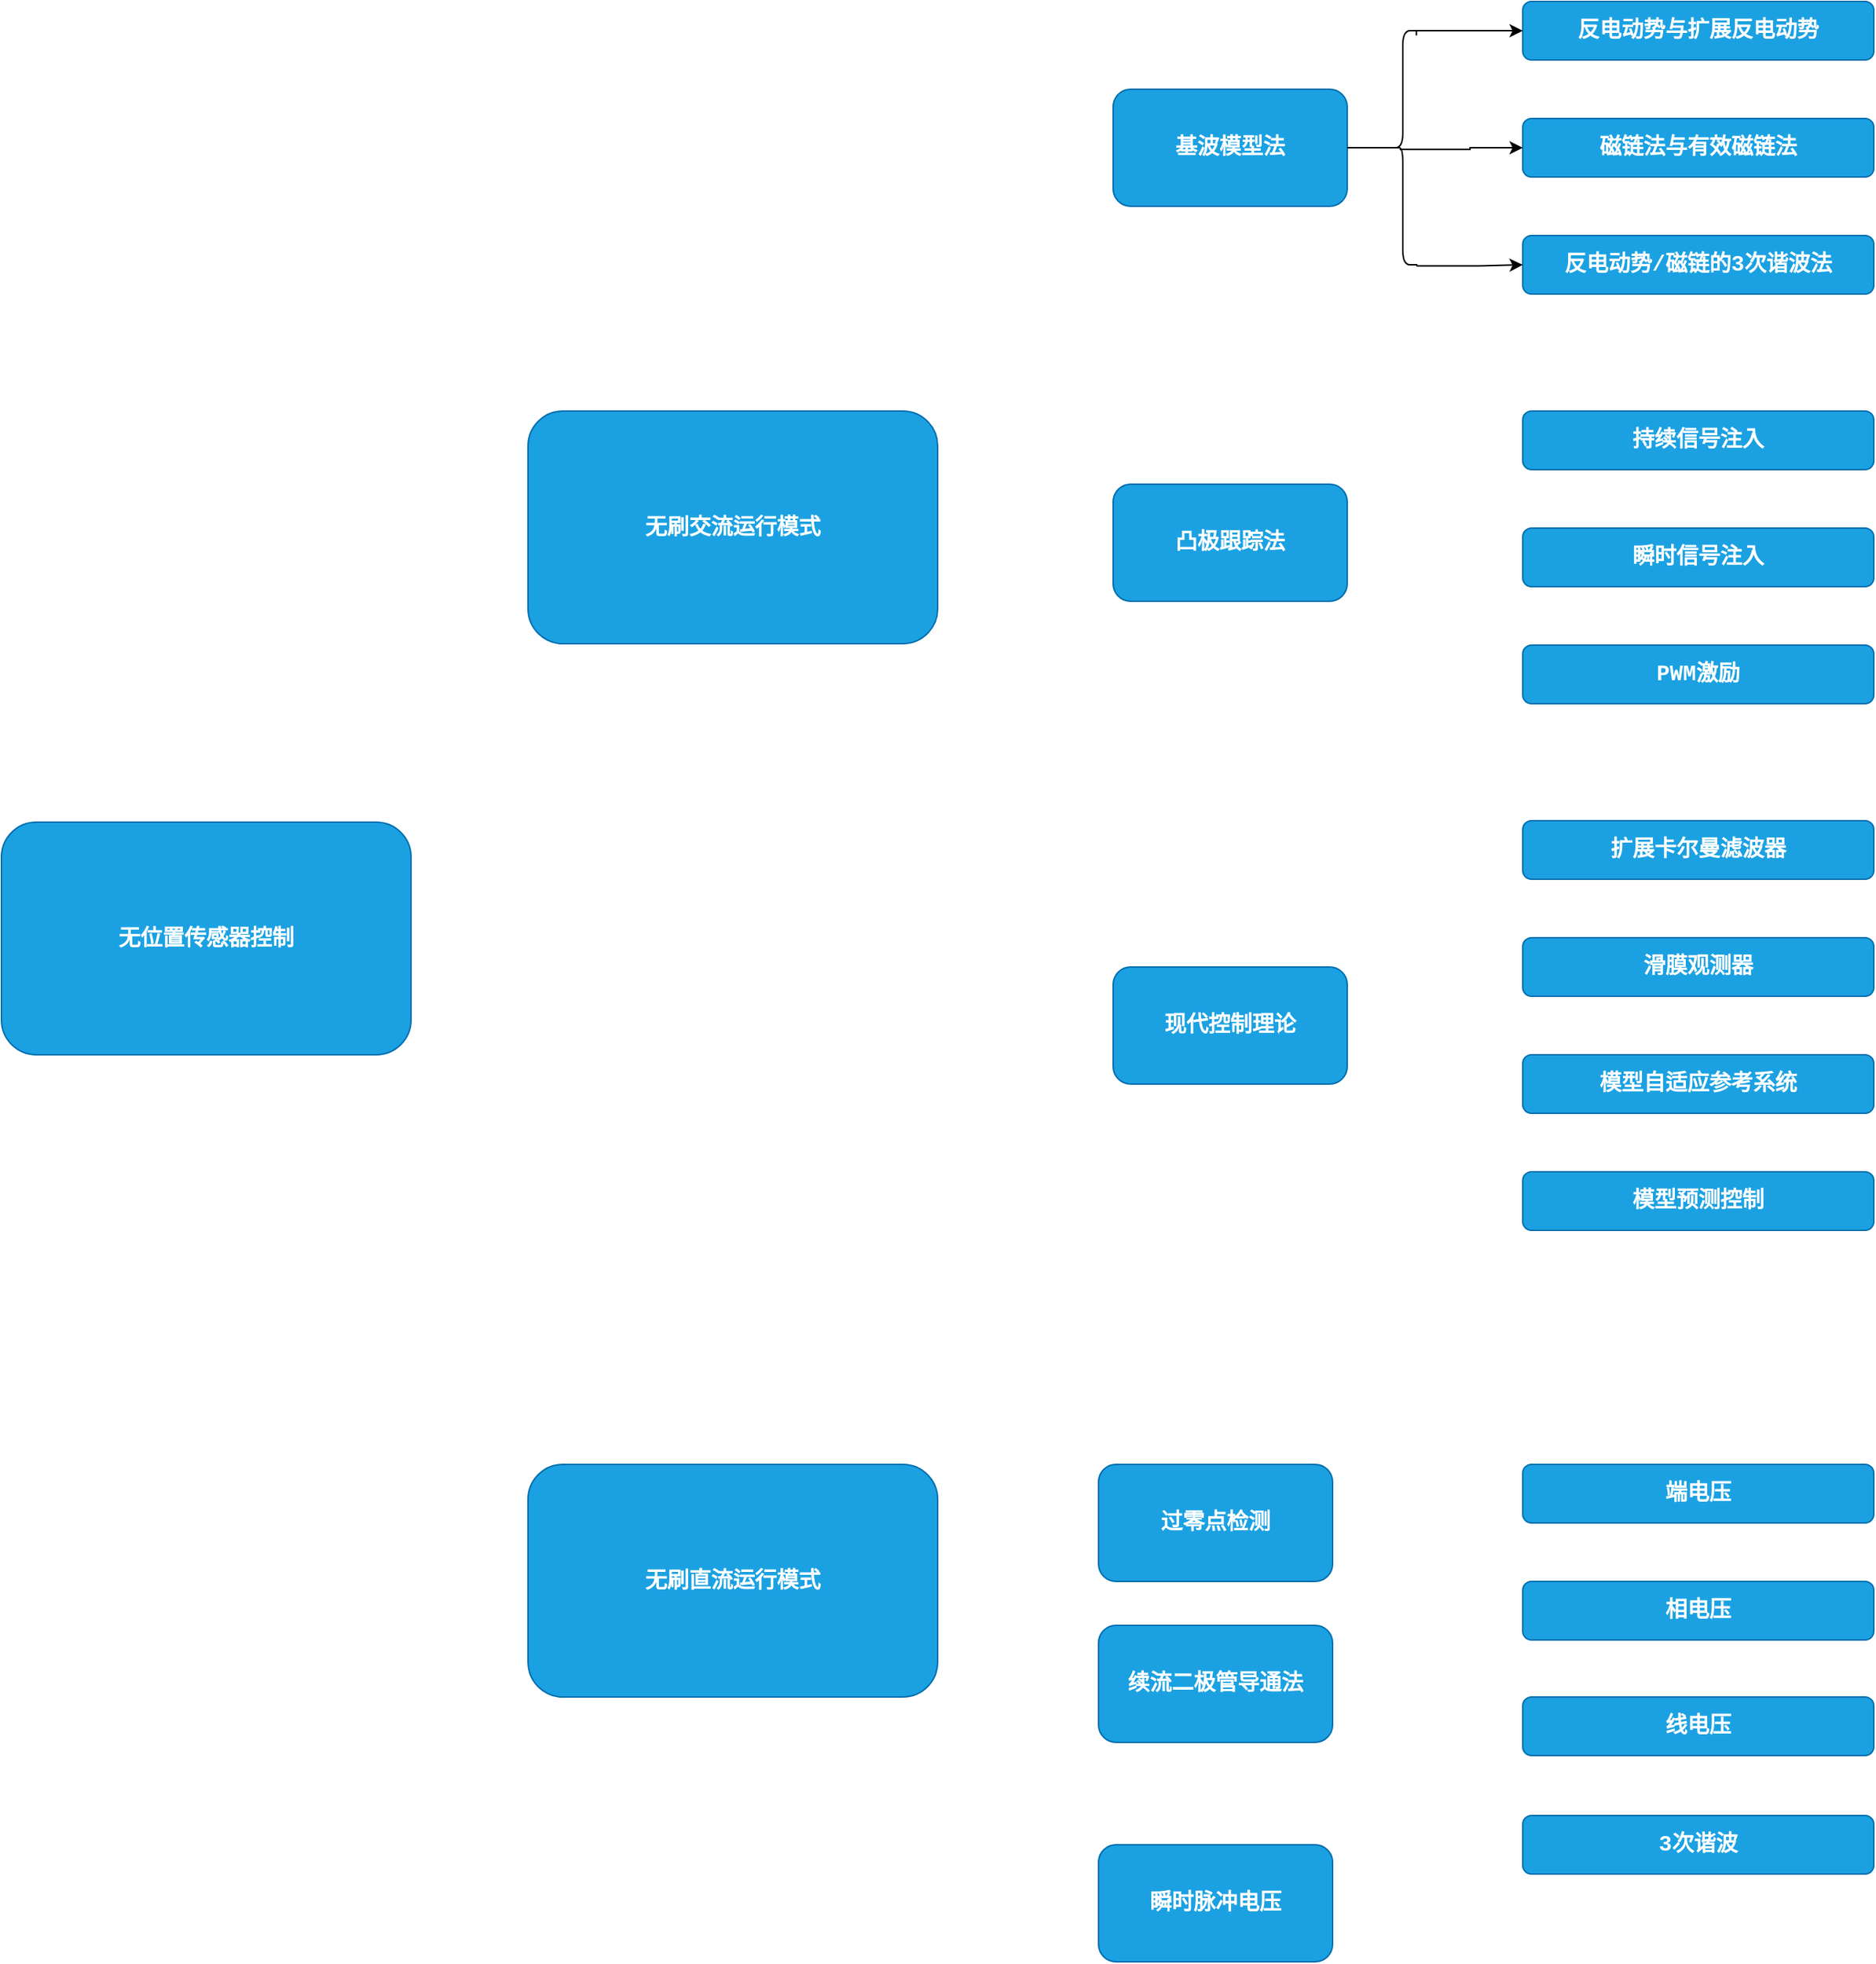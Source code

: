 <mxfile version="24.7.17" pages="4">
  <diagram id="M8rhWF7_CLB6srSG6bKx" name="Page-3">
    <mxGraphModel dx="394" dy="271" grid="1" gridSize="10" guides="1" tooltips="1" connect="1" arrows="1" fold="1" page="1" pageScale="1" pageWidth="2336" pageHeight="1654" math="0" shadow="0">
      <root>
        <mxCell id="0" />
        <mxCell id="1" parent="0" />
        <mxCell id="u4SiBsx4-kIaaDO5IrDp-1" value="&lt;div style=&quot;font-family: Consolas, &amp;quot;Courier New&amp;quot;, monospace; font-size: 15px; line-height: 19px; white-space: pre;&quot;&gt;&lt;div style=&quot;line-height: 19px; font-size: 15px;&quot;&gt;&lt;div style=&quot;line-height: 19px; font-size: 15px;&quot;&gt;无位置传感器控制&lt;/div&gt;&lt;/div&gt;&lt;/div&gt;" style="rounded=1;whiteSpace=wrap;html=1;fontSize=15;fontStyle=1;fillColor=#1ba1e2;fontColor=#ffffff;strokeColor=#006EAF;" vertex="1" parent="1">
          <mxGeometry x="200" y="601" width="280" height="159" as="geometry" />
        </mxCell>
        <mxCell id="u4SiBsx4-kIaaDO5IrDp-2" value="&lt;div style=&quot;font-family: Consolas, &amp;quot;Courier New&amp;quot;, monospace; font-size: 15px; line-height: 19px; white-space: pre;&quot;&gt;&lt;div style=&quot;line-height: 19px; font-size: 15px;&quot;&gt;&lt;div style=&quot;line-height: 19px; font-size: 15px;&quot;&gt;无刷交流运行模式&lt;/div&gt;&lt;/div&gt;&lt;/div&gt;" style="rounded=1;whiteSpace=wrap;html=1;fontSize=15;fontStyle=1;fillColor=#1ba1e2;fontColor=#ffffff;strokeColor=#006EAF;" vertex="1" parent="1">
          <mxGeometry x="560" y="320" width="280" height="159" as="geometry" />
        </mxCell>
        <mxCell id="u4SiBsx4-kIaaDO5IrDp-3" value="&lt;div style=&quot;font-family: Consolas, &amp;quot;Courier New&amp;quot;, monospace; font-size: 15px; line-height: 19px; white-space: pre;&quot;&gt;&lt;div style=&quot;line-height: 19px; font-size: 15px;&quot;&gt;&lt;div style=&quot;line-height: 19px; font-size: 15px;&quot;&gt;无刷直流运行模式&lt;/div&gt;&lt;/div&gt;&lt;/div&gt;" style="rounded=1;whiteSpace=wrap;html=1;fontSize=15;fontStyle=1;fillColor=#1ba1e2;fontColor=#ffffff;strokeColor=#006EAF;" vertex="1" parent="1">
          <mxGeometry x="560" y="1040" width="280" height="159" as="geometry" />
        </mxCell>
        <mxCell id="u4SiBsx4-kIaaDO5IrDp-4" value="&lt;div style=&quot;font-family: Consolas, &amp;quot;Courier New&amp;quot;, monospace; font-size: 15px; line-height: 19px; white-space: pre;&quot;&gt;&lt;div style=&quot;line-height: 19px; font-size: 15px;&quot;&gt;&lt;div style=&quot;line-height: 19px; font-size: 15px;&quot;&gt;基波模型法&lt;/div&gt;&lt;/div&gt;&lt;/div&gt;" style="rounded=1;whiteSpace=wrap;html=1;fontSize=15;fontStyle=1;fillColor=#1ba1e2;fontColor=#ffffff;strokeColor=#006EAF;" vertex="1" parent="1">
          <mxGeometry x="960" y="100" width="160" height="80" as="geometry" />
        </mxCell>
        <mxCell id="u4SiBsx4-kIaaDO5IrDp-5" value="&lt;div style=&quot;font-family: Consolas, &amp;quot;Courier New&amp;quot;, monospace; font-size: 15px; line-height: 19px; white-space: pre;&quot;&gt;&lt;div style=&quot;line-height: 19px; font-size: 15px;&quot;&gt;&lt;div style=&quot;line-height: 19px; font-size: 15px;&quot;&gt;反电动势与扩展反电动势&lt;/div&gt;&lt;/div&gt;&lt;/div&gt;" style="rounded=1;whiteSpace=wrap;html=1;fontSize=15;fontStyle=1;fillColor=#1ba1e2;fontColor=#ffffff;strokeColor=#006EAF;" vertex="1" parent="1">
          <mxGeometry x="1240" y="40" width="240" height="40" as="geometry" />
        </mxCell>
        <mxCell id="u4SiBsx4-kIaaDO5IrDp-6" value="&lt;div style=&quot;font-family: Consolas, &amp;quot;Courier New&amp;quot;, monospace; font-size: 15px; line-height: 19px; white-space: pre;&quot;&gt;&lt;div style=&quot;line-height: 19px; font-size: 15px;&quot;&gt;&lt;div style=&quot;line-height: 19px; font-size: 15px;&quot;&gt;磁链法与有效磁链法&lt;/div&gt;&lt;/div&gt;&lt;/div&gt;" style="rounded=1;whiteSpace=wrap;html=1;fontSize=15;fontStyle=1;fillColor=#1ba1e2;fontColor=#ffffff;strokeColor=#006EAF;" vertex="1" parent="1">
          <mxGeometry x="1240" y="120" width="240" height="40" as="geometry" />
        </mxCell>
        <mxCell id="u4SiBsx4-kIaaDO5IrDp-7" value="&lt;div style=&quot;font-family: Consolas, &amp;quot;Courier New&amp;quot;, monospace; font-size: 15px; line-height: 19px; white-space: pre;&quot;&gt;&lt;div style=&quot;line-height: 19px; font-size: 15px;&quot;&gt;&lt;div style=&quot;line-height: 19px; font-size: 15px;&quot;&gt;反电动势/磁链的3次谐波法&lt;/div&gt;&lt;/div&gt;&lt;/div&gt;" style="rounded=1;whiteSpace=wrap;html=1;fontSize=15;fontStyle=1;fillColor=#1ba1e2;fontColor=#ffffff;strokeColor=#006EAF;" vertex="1" parent="1">
          <mxGeometry x="1240" y="200" width="240" height="40" as="geometry" />
        </mxCell>
        <mxCell id="u4SiBsx4-kIaaDO5IrDp-8" value="&lt;div style=&quot;font-family: Consolas, &amp;quot;Courier New&amp;quot;, monospace; font-size: 15px; line-height: 19px; white-space: pre;&quot;&gt;&lt;div style=&quot;line-height: 19px; font-size: 15px;&quot;&gt;&lt;div style=&quot;line-height: 19px; font-size: 15px;&quot;&gt;凸极跟踪法&lt;/div&gt;&lt;/div&gt;&lt;/div&gt;" style="rounded=1;whiteSpace=wrap;html=1;fontSize=15;fontStyle=1;fillColor=#1ba1e2;fontColor=#ffffff;strokeColor=#006EAF;" vertex="1" parent="1">
          <mxGeometry x="960" y="370" width="160" height="80" as="geometry" />
        </mxCell>
        <mxCell id="u4SiBsx4-kIaaDO5IrDp-9" value="&lt;div style=&quot;font-family: Consolas, &amp;quot;Courier New&amp;quot;, monospace; font-size: 15px; line-height: 19px; white-space: pre;&quot;&gt;&lt;div style=&quot;line-height: 19px; font-size: 15px;&quot;&gt;&lt;div style=&quot;line-height: 19px; font-size: 15px;&quot;&gt;现代控制理论&lt;/div&gt;&lt;/div&gt;&lt;/div&gt;" style="rounded=1;whiteSpace=wrap;html=1;fontSize=15;fontStyle=1;fillColor=#1ba1e2;fontColor=#ffffff;strokeColor=#006EAF;" vertex="1" parent="1">
          <mxGeometry x="960" y="700" width="160" height="80" as="geometry" />
        </mxCell>
        <mxCell id="u4SiBsx4-kIaaDO5IrDp-10" value="&lt;div style=&quot;font-family: Consolas, &amp;quot;Courier New&amp;quot;, monospace; font-size: 15px; line-height: 19px; white-space: pre;&quot;&gt;&lt;div style=&quot;line-height: 19px; font-size: 15px;&quot;&gt;&lt;div style=&quot;line-height: 19px; font-size: 15px;&quot;&gt;持续信号注入&lt;/div&gt;&lt;/div&gt;&lt;/div&gt;" style="rounded=1;whiteSpace=wrap;html=1;fontSize=15;fontStyle=1;fillColor=#1ba1e2;fontColor=#ffffff;strokeColor=#006EAF;" vertex="1" parent="1">
          <mxGeometry x="1240" y="320" width="240" height="40" as="geometry" />
        </mxCell>
        <mxCell id="u4SiBsx4-kIaaDO5IrDp-11" value="&lt;div style=&quot;font-family: Consolas, &amp;quot;Courier New&amp;quot;, monospace; font-size: 15px; line-height: 19px; white-space: pre;&quot;&gt;&lt;div style=&quot;line-height: 19px; font-size: 15px;&quot;&gt;&lt;div style=&quot;line-height: 19px; font-size: 15px;&quot;&gt;瞬时信号注入&lt;/div&gt;&lt;/div&gt;&lt;/div&gt;" style="rounded=1;whiteSpace=wrap;html=1;fontSize=15;fontStyle=1;fillColor=#1ba1e2;fontColor=#ffffff;strokeColor=#006EAF;" vertex="1" parent="1">
          <mxGeometry x="1240" y="400" width="240" height="40" as="geometry" />
        </mxCell>
        <mxCell id="u4SiBsx4-kIaaDO5IrDp-12" value="&lt;div style=&quot;font-family: Consolas, &amp;quot;Courier New&amp;quot;, monospace; font-size: 15px; line-height: 19px; white-space: pre;&quot;&gt;&lt;div style=&quot;line-height: 19px; font-size: 15px;&quot;&gt;&lt;div style=&quot;line-height: 19px; font-size: 15px;&quot;&gt;PWM激励&lt;/div&gt;&lt;/div&gt;&lt;/div&gt;" style="rounded=1;whiteSpace=wrap;html=1;fontSize=15;fontStyle=1;fillColor=#1ba1e2;fontColor=#ffffff;strokeColor=#006EAF;" vertex="1" parent="1">
          <mxGeometry x="1240" y="480" width="240" height="40" as="geometry" />
        </mxCell>
        <mxCell id="u4SiBsx4-kIaaDO5IrDp-13" value="&lt;div style=&quot;font-family: Consolas, &amp;quot;Courier New&amp;quot;, monospace; font-size: 15px; line-height: 19px; white-space: pre;&quot;&gt;&lt;div style=&quot;line-height: 19px; font-size: 15px;&quot;&gt;&lt;div style=&quot;line-height: 19px; font-size: 15px;&quot;&gt;扩展卡尔曼滤波器&lt;/div&gt;&lt;/div&gt;&lt;/div&gt;" style="rounded=1;whiteSpace=wrap;html=1;fontSize=15;fontStyle=1;fillColor=#1ba1e2;fontColor=#ffffff;strokeColor=#006EAF;" vertex="1" parent="1">
          <mxGeometry x="1240" y="600" width="240" height="40" as="geometry" />
        </mxCell>
        <mxCell id="u4SiBsx4-kIaaDO5IrDp-14" value="&lt;div style=&quot;font-family: Consolas, &amp;quot;Courier New&amp;quot;, monospace; font-size: 15px; line-height: 19px; white-space: pre;&quot;&gt;&lt;div style=&quot;line-height: 19px; font-size: 15px;&quot;&gt;&lt;div style=&quot;line-height: 19px; font-size: 15px;&quot;&gt;滑膜观测器&lt;/div&gt;&lt;/div&gt;&lt;/div&gt;" style="rounded=1;whiteSpace=wrap;html=1;fontSize=15;fontStyle=1;fillColor=#1ba1e2;fontColor=#ffffff;strokeColor=#006EAF;" vertex="1" parent="1">
          <mxGeometry x="1240" y="680" width="240" height="40" as="geometry" />
        </mxCell>
        <mxCell id="u4SiBsx4-kIaaDO5IrDp-15" value="&lt;div style=&quot;font-family: Consolas, &amp;quot;Courier New&amp;quot;, monospace; font-size: 15px; line-height: 19px; white-space: pre;&quot;&gt;&lt;div style=&quot;line-height: 19px; font-size: 15px;&quot;&gt;&lt;div style=&quot;line-height: 19px; font-size: 15px;&quot;&gt;模型自适应参考系统&lt;/div&gt;&lt;/div&gt;&lt;/div&gt;" style="rounded=1;whiteSpace=wrap;html=1;fontSize=15;fontStyle=1;fillColor=#1ba1e2;fontColor=#ffffff;strokeColor=#006EAF;" vertex="1" parent="1">
          <mxGeometry x="1240" y="760" width="240" height="40" as="geometry" />
        </mxCell>
        <mxCell id="u4SiBsx4-kIaaDO5IrDp-16" value="&lt;div style=&quot;font-family: Consolas, &amp;quot;Courier New&amp;quot;, monospace; font-size: 15px; line-height: 19px; white-space: pre;&quot;&gt;&lt;div style=&quot;line-height: 19px; font-size: 15px;&quot;&gt;&lt;div style=&quot;line-height: 19px; font-size: 15px;&quot;&gt;模型预测控制&lt;/div&gt;&lt;/div&gt;&lt;/div&gt;" style="rounded=1;whiteSpace=wrap;html=1;fontSize=15;fontStyle=1;fillColor=#1ba1e2;fontColor=#ffffff;strokeColor=#006EAF;" vertex="1" parent="1">
          <mxGeometry x="1240" y="840" width="240" height="40" as="geometry" />
        </mxCell>
        <mxCell id="u4SiBsx4-kIaaDO5IrDp-17" value="&lt;div style=&quot;font-family: Consolas, &amp;quot;Courier New&amp;quot;, monospace; font-size: 15px; line-height: 19px; white-space: pre;&quot;&gt;&lt;div style=&quot;line-height: 19px; font-size: 15px;&quot;&gt;&lt;div style=&quot;line-height: 19px; font-size: 15px;&quot;&gt;过零点检测&lt;/div&gt;&lt;/div&gt;&lt;/div&gt;" style="rounded=1;whiteSpace=wrap;html=1;fontSize=15;fontStyle=1;fillColor=#1ba1e2;fontColor=#ffffff;strokeColor=#006EAF;" vertex="1" parent="1">
          <mxGeometry x="950" y="1040" width="160" height="80" as="geometry" />
        </mxCell>
        <mxCell id="u4SiBsx4-kIaaDO5IrDp-18" value="&lt;div style=&quot;font-family: Consolas, &amp;quot;Courier New&amp;quot;, monospace; font-size: 15px; line-height: 19px; white-space: pre;&quot;&gt;&lt;div style=&quot;line-height: 19px; font-size: 15px;&quot;&gt;&lt;div style=&quot;line-height: 19px; font-size: 15px;&quot;&gt;续流二极管导通法&lt;/div&gt;&lt;/div&gt;&lt;/div&gt;" style="rounded=1;whiteSpace=wrap;html=1;fontSize=15;fontStyle=1;fillColor=#1ba1e2;fontColor=#ffffff;strokeColor=#006EAF;" vertex="1" parent="1">
          <mxGeometry x="950" y="1150" width="160" height="80" as="geometry" />
        </mxCell>
        <mxCell id="u4SiBsx4-kIaaDO5IrDp-19" value="&lt;div style=&quot;font-family: Consolas, &amp;quot;Courier New&amp;quot;, monospace; font-size: 15px; line-height: 19px; white-space: pre;&quot;&gt;&lt;div style=&quot;line-height: 19px; font-size: 15px;&quot;&gt;&lt;div style=&quot;line-height: 19px; font-size: 15px;&quot;&gt;瞬时脉冲电压&lt;/div&gt;&lt;/div&gt;&lt;/div&gt;" style="rounded=1;whiteSpace=wrap;html=1;fontSize=15;fontStyle=1;fillColor=#1ba1e2;fontColor=#ffffff;strokeColor=#006EAF;" vertex="1" parent="1">
          <mxGeometry x="950" y="1300" width="160" height="80" as="geometry" />
        </mxCell>
        <mxCell id="u4SiBsx4-kIaaDO5IrDp-20" value="&lt;div style=&quot;font-family: Consolas, &amp;quot;Courier New&amp;quot;, monospace; font-size: 15px; line-height: 19px; white-space: pre;&quot;&gt;&lt;div style=&quot;line-height: 19px; font-size: 15px;&quot;&gt;&lt;div style=&quot;line-height: 19px; font-size: 15px;&quot;&gt;端电压&lt;/div&gt;&lt;/div&gt;&lt;/div&gt;" style="rounded=1;whiteSpace=wrap;html=1;fontSize=15;fontStyle=1;fillColor=#1ba1e2;fontColor=#ffffff;strokeColor=#006EAF;" vertex="1" parent="1">
          <mxGeometry x="1240" y="1040" width="240" height="40" as="geometry" />
        </mxCell>
        <mxCell id="u4SiBsx4-kIaaDO5IrDp-21" value="&lt;div style=&quot;font-family: Consolas, &amp;quot;Courier New&amp;quot;, monospace; font-size: 15px; line-height: 19px; white-space: pre;&quot;&gt;&lt;div style=&quot;line-height: 19px; font-size: 15px;&quot;&gt;&lt;div style=&quot;line-height: 19px; font-size: 15px;&quot;&gt;相电压&lt;/div&gt;&lt;/div&gt;&lt;/div&gt;" style="rounded=1;whiteSpace=wrap;html=1;fontSize=15;fontStyle=1;fillColor=#1ba1e2;fontColor=#ffffff;strokeColor=#006EAF;" vertex="1" parent="1">
          <mxGeometry x="1240" y="1120" width="240" height="40" as="geometry" />
        </mxCell>
        <mxCell id="u4SiBsx4-kIaaDO5IrDp-22" value="&lt;div style=&quot;font-family: Consolas, &amp;quot;Courier New&amp;quot;, monospace; font-size: 15px; line-height: 19px; white-space: pre;&quot;&gt;&lt;div style=&quot;line-height: 19px; font-size: 15px;&quot;&gt;&lt;div style=&quot;line-height: 19px; font-size: 15px;&quot;&gt;线电压&lt;/div&gt;&lt;/div&gt;&lt;/div&gt;" style="rounded=1;whiteSpace=wrap;html=1;fontSize=15;fontStyle=1;fillColor=#1ba1e2;fontColor=#ffffff;strokeColor=#006EAF;" vertex="1" parent="1">
          <mxGeometry x="1240" y="1199" width="240" height="40" as="geometry" />
        </mxCell>
        <mxCell id="u4SiBsx4-kIaaDO5IrDp-23" value="&lt;div style=&quot;font-family: Consolas, &amp;quot;Courier New&amp;quot;, monospace; font-size: 15px; line-height: 19px; white-space: pre;&quot;&gt;&lt;div style=&quot;line-height: 19px; font-size: 15px;&quot;&gt;&lt;div style=&quot;line-height: 19px; font-size: 15px;&quot;&gt;3次谐波&lt;/div&gt;&lt;/div&gt;&lt;/div&gt;" style="rounded=1;whiteSpace=wrap;html=1;fontSize=15;fontStyle=1;fillColor=#1ba1e2;fontColor=#ffffff;strokeColor=#006EAF;" vertex="1" parent="1">
          <mxGeometry x="1240" y="1280" width="240" height="40" as="geometry" />
        </mxCell>
        <mxCell id="u4SiBsx4-kIaaDO5IrDp-25" style="edgeStyle=orthogonalEdgeStyle;rounded=0;orthogonalLoop=1;jettySize=auto;html=1;exitX=0.1;exitY=0.5;exitDx=0;exitDy=0;exitPerimeter=0;entryX=1;entryY=0.5;entryDx=0;entryDy=0;endArrow=none;endFill=0;" edge="1" parent="1" source="u4SiBsx4-kIaaDO5IrDp-29" target="u4SiBsx4-kIaaDO5IrDp-4">
          <mxGeometry relative="1" as="geometry">
            <mxPoint x="1143" y="140" as="sourcePoint" />
          </mxGeometry>
        </mxCell>
        <mxCell id="u4SiBsx4-kIaaDO5IrDp-26" style="edgeStyle=orthogonalEdgeStyle;rounded=0;orthogonalLoop=1;jettySize=auto;html=1;exitX=0.964;exitY=1.005;exitDx=0;exitDy=0;exitPerimeter=0;entryX=0;entryY=0.5;entryDx=0;entryDy=0;" edge="1" parent="1" source="u4SiBsx4-kIaaDO5IrDp-29" target="u4SiBsx4-kIaaDO5IrDp-7">
          <mxGeometry relative="1" as="geometry">
            <mxPoint x="1193" y="220" as="sourcePoint" />
            <Array as="points">
              <mxPoint x="1210" y="221" />
            </Array>
          </mxGeometry>
        </mxCell>
        <mxCell id="u4SiBsx4-kIaaDO5IrDp-27" style="edgeStyle=orthogonalEdgeStyle;rounded=0;orthogonalLoop=1;jettySize=auto;html=1;exitX=0.393;exitY=0.507;exitDx=0;exitDy=0;exitPerimeter=0;entryX=0;entryY=0.5;entryDx=0;entryDy=0;" edge="1" parent="1" source="u4SiBsx4-kIaaDO5IrDp-29" target="u4SiBsx4-kIaaDO5IrDp-6">
          <mxGeometry relative="1" as="geometry">
            <mxPoint x="1166.7" y="140.32" as="sourcePoint" />
          </mxGeometry>
        </mxCell>
        <mxCell id="u4SiBsx4-kIaaDO5IrDp-28" style="edgeStyle=orthogonalEdgeStyle;rounded=0;orthogonalLoop=1;jettySize=auto;html=1;exitX=0.964;exitY=0.02;exitDx=0;exitDy=0;exitPerimeter=0;entryX=0;entryY=0.5;entryDx=0;entryDy=0;" edge="1" parent="1" source="u4SiBsx4-kIaaDO5IrDp-29" target="u4SiBsx4-kIaaDO5IrDp-5">
          <mxGeometry relative="1" as="geometry">
            <mxPoint x="1193" y="60" as="sourcePoint" />
            <Array as="points">
              <mxPoint x="1167" y="60" />
            </Array>
          </mxGeometry>
        </mxCell>
        <mxCell id="u4SiBsx4-kIaaDO5IrDp-29" value="" style="shape=curlyBracket;whiteSpace=wrap;html=1;rounded=1;labelPosition=left;verticalLabelPosition=middle;align=right;verticalAlign=middle;" vertex="1" parent="1">
          <mxGeometry x="1148" y="60" width="20" height="160" as="geometry" />
        </mxCell>
      </root>
    </mxGraphModel>
  </diagram>
  <diagram name="Page-1" id="k4cgFpK0fi860Z6MWEly">
    <mxGraphModel dx="1671" dy="1148" grid="1" gridSize="10" guides="1" tooltips="1" connect="1" arrows="1" fold="1" page="1" pageScale="1" pageWidth="2336" pageHeight="1654" math="1" shadow="0">
      <root>
        <mxCell id="0" />
        <mxCell id="1" parent="0" />
        <mxCell id="aei3WjWx4D-bhoYQpReD-6" style="edgeStyle=orthogonalEdgeStyle;rounded=0;orthogonalLoop=1;jettySize=auto;html=1;entryX=0.5;entryY=0;entryDx=0;entryDy=0;fontSize=15;fontStyle=1" parent="1" source="aei3WjWx4D-bhoYQpReD-1" target="aei3WjWx4D-bhoYQpReD-5" edge="1">
          <mxGeometry relative="1" as="geometry" />
        </mxCell>
        <mxCell id="aei3WjWx4D-bhoYQpReD-21" style="edgeStyle=orthogonalEdgeStyle;rounded=0;orthogonalLoop=1;jettySize=auto;html=1;exitX=1;exitY=0.25;exitDx=0;exitDy=0;entryX=0;entryY=0.5;entryDx=0;entryDy=0;fontSize=15;fontStyle=1" parent="1" source="aei3WjWx4D-bhoYQpReD-1" target="aei3WjWx4D-bhoYQpReD-9" edge="1">
          <mxGeometry relative="1" as="geometry" />
        </mxCell>
        <mxCell id="aei3WjWx4D-bhoYQpReD-22" style="edgeStyle=orthogonalEdgeStyle;rounded=0;orthogonalLoop=1;jettySize=auto;html=1;exitX=1;exitY=0.75;exitDx=0;exitDy=0;entryX=0;entryY=0.5;entryDx=0;entryDy=0;fontSize=15;fontStyle=1" parent="1" source="aei3WjWx4D-bhoYQpReD-1" target="aei3WjWx4D-bhoYQpReD-10" edge="1">
          <mxGeometry relative="1" as="geometry" />
        </mxCell>
        <mxCell id="aei3WjWx4D-bhoYQpReD-1" value="&lt;div style=&quot;font-family: Consolas, &amp;quot;Courier New&amp;quot;, monospace; font-size: 15px; line-height: 19px; white-space: pre;&quot;&gt;Machine model&lt;/div&gt;" style="rounded=1;whiteSpace=wrap;html=1;fontSize=15;fontStyle=1;fillColor=#dae8fc;strokeColor=#6c8ebf;" parent="1" vertex="1">
          <mxGeometry x="240" y="160" width="160" height="120" as="geometry" />
        </mxCell>
        <mxCell id="aei3WjWx4D-bhoYQpReD-29" style="edgeStyle=orthogonalEdgeStyle;rounded=0;orthogonalLoop=1;jettySize=auto;html=1;exitX=1;exitY=0.25;exitDx=0;exitDy=0;entryX=0;entryY=0.5;entryDx=0;entryDy=0;fontSize=15;fontStyle=1" parent="1" source="aei3WjWx4D-bhoYQpReD-4" target="aei3WjWx4D-bhoYQpReD-13" edge="1">
          <mxGeometry relative="1" as="geometry" />
        </mxCell>
        <mxCell id="aei3WjWx4D-bhoYQpReD-30" style="edgeStyle=orthogonalEdgeStyle;rounded=0;orthogonalLoop=1;jettySize=auto;html=1;exitX=1;exitY=0.5;exitDx=0;exitDy=0;fontSize=15;fontStyle=1" parent="1" source="aei3WjWx4D-bhoYQpReD-4" target="aei3WjWx4D-bhoYQpReD-14" edge="1">
          <mxGeometry relative="1" as="geometry" />
        </mxCell>
        <mxCell id="aei3WjWx4D-bhoYQpReD-31" style="edgeStyle=orthogonalEdgeStyle;rounded=0;orthogonalLoop=1;jettySize=auto;html=1;exitX=1;exitY=0.75;exitDx=0;exitDy=0;entryX=0;entryY=0.5;entryDx=0;entryDy=0;fontSize=15;fontStyle=1" parent="1" source="aei3WjWx4D-bhoYQpReD-4" target="aei3WjWx4D-bhoYQpReD-15" edge="1">
          <mxGeometry relative="1" as="geometry" />
        </mxCell>
        <mxCell id="aei3WjWx4D-bhoYQpReD-33" style="edgeStyle=orthogonalEdgeStyle;rounded=0;orthogonalLoop=1;jettySize=auto;html=1;exitX=0.5;exitY=1;exitDx=0;exitDy=0;entryX=0.5;entryY=0;entryDx=0;entryDy=0;fontSize=15;fontStyle=1" parent="1" source="aei3WjWx4D-bhoYQpReD-4" target="aei3WjWx4D-bhoYQpReD-32" edge="1">
          <mxGeometry relative="1" as="geometry" />
        </mxCell>
        <mxCell id="aei3WjWx4D-bhoYQpReD-4" value="&lt;div style=&quot;font-family: Consolas, &amp;quot;Courier New&amp;quot;, monospace; font-size: 15px; line-height: 19px; white-space: pre;&quot;&gt;Speed and position&lt;/div&gt;&lt;div style=&quot;font-family: Consolas, &amp;quot;Courier New&amp;quot;, monospace; font-size: 15px; line-height: 19px; white-space: pre;&quot;&gt;observer&lt;/div&gt;" style="rounded=1;whiteSpace=wrap;html=1;fontSize=15;fontStyle=1;fillColor=#f8cecc;strokeColor=#b85450;" parent="1" vertex="1">
          <mxGeometry x="240" y="880" width="160" height="200" as="geometry" />
        </mxCell>
        <mxCell id="aei3WjWx4D-bhoYQpReD-7" style="edgeStyle=orthogonalEdgeStyle;rounded=0;orthogonalLoop=1;jettySize=auto;html=1;exitX=0.5;exitY=1;exitDx=0;exitDy=0;entryX=0.5;entryY=0;entryDx=0;entryDy=0;fontSize=15;fontStyle=1" parent="1" source="aei3WjWx4D-bhoYQpReD-5" target="aei3WjWx4D-bhoYQpReD-4" edge="1">
          <mxGeometry relative="1" as="geometry" />
        </mxCell>
        <mxCell id="aei3WjWx4D-bhoYQpReD-23" style="edgeStyle=orthogonalEdgeStyle;rounded=0;orthogonalLoop=1;jettySize=auto;html=1;exitX=1;exitY=0.25;exitDx=0;exitDy=0;entryX=0;entryY=0.5;entryDx=0;entryDy=0;fontSize=15;fontStyle=1" parent="1" source="aei3WjWx4D-bhoYQpReD-5" target="aei3WjWx4D-bhoYQpReD-11" edge="1">
          <mxGeometry relative="1" as="geometry" />
        </mxCell>
        <mxCell id="aei3WjWx4D-bhoYQpReD-24" style="edgeStyle=orthogonalEdgeStyle;rounded=0;orthogonalLoop=1;jettySize=auto;html=1;exitX=1;exitY=0.75;exitDx=0;exitDy=0;entryX=0;entryY=0.5;entryDx=0;entryDy=0;fontSize=15;fontStyle=1" parent="1" source="aei3WjWx4D-bhoYQpReD-5" target="aei3WjWx4D-bhoYQpReD-12" edge="1">
          <mxGeometry relative="1" as="geometry" />
        </mxCell>
        <mxCell id="aei3WjWx4D-bhoYQpReD-5" value="&lt;div style=&quot;font-family: Consolas, &amp;quot;Courier New&amp;quot;, monospace; font-size: 15px; line-height: 19px; white-space: pre;&quot;&gt;BEMF flux &lt;/div&gt;&lt;div style=&quot;font-family: Consolas, &amp;quot;Courier New&amp;quot;, monospace; font-size: 15px; line-height: 19px; white-space: pre;&quot;&gt;position error&lt;/div&gt;&lt;div style=&quot;font-family: Consolas, &amp;quot;Courier New&amp;quot;, monospace; font-size: 15px; line-height: 19px; white-space: pre;&quot;&gt;estimator&lt;/div&gt;" style="rounded=1;whiteSpace=wrap;html=1;fontSize=15;fontStyle=1;fillColor=#d5e8d4;strokeColor=#82b366;" parent="1" vertex="1">
          <mxGeometry x="240" y="390" width="160" height="360" as="geometry" />
        </mxCell>
        <mxCell id="aei3WjWx4D-bhoYQpReD-8" style="rounded=0;orthogonalLoop=1;jettySize=auto;html=1;entryX=0.5;entryY=0;entryDx=0;entryDy=0;exitX=0.5;exitY=1;exitDx=0;exitDy=0;fontSize=15;fontStyle=1" parent="1" source="aei3WjWx4D-bhoYQpReD-55" target="aei3WjWx4D-bhoYQpReD-1" edge="1">
          <mxGeometry relative="1" as="geometry">
            <mxPoint x="320" y="80" as="sourcePoint" />
            <mxPoint x="320" y="210" as="targetPoint" />
          </mxGeometry>
        </mxCell>
        <mxCell id="aei3WjWx4D-bhoYQpReD-9" value="&lt;div style=&quot;font-family: Consolas, &amp;quot;Courier New&amp;quot;, monospace; font-size: 15px; line-height: 19px; white-space: pre;&quot;&gt;&lt;div style=&quot;line-height: 19px; font-size: 15px;&quot;&gt;Stationary reference frame&lt;/div&gt;&lt;/div&gt;" style="rounded=1;whiteSpace=wrap;html=1;fontSize=15;fontStyle=1" parent="1" vertex="1">
          <mxGeometry x="480" y="170" width="280" height="40" as="geometry" />
        </mxCell>
        <mxCell id="aei3WjWx4D-bhoYQpReD-10" value="&lt;div style=&quot;font-family: Consolas, &amp;quot;Courier New&amp;quot;, monospace; font-size: 15px; line-height: 19px; white-space: pre;&quot;&gt;&lt;div style=&quot;line-height: 19px; font-size: 15px;&quot;&gt;&lt;div style=&quot;line-height: 19px; font-size: 15px;&quot;&gt;Synchronous reference frame&lt;/div&gt;&lt;/div&gt;&lt;/div&gt;" style="rounded=1;whiteSpace=wrap;html=1;fontSize=15;fontStyle=1" parent="1" vertex="1">
          <mxGeometry x="480" y="230" width="280" height="40" as="geometry" />
        </mxCell>
        <mxCell id="aei3WjWx4D-bhoYQpReD-25" style="edgeStyle=orthogonalEdgeStyle;rounded=0;orthogonalLoop=1;jettySize=auto;html=1;exitX=1;exitY=0.25;exitDx=0;exitDy=0;entryX=0;entryY=0.5;entryDx=0;entryDy=0;fontSize=15;fontStyle=1" parent="1" source="aei3WjWx4D-bhoYQpReD-11" target="aei3WjWx4D-bhoYQpReD-17" edge="1">
          <mxGeometry relative="1" as="geometry" />
        </mxCell>
        <mxCell id="aei3WjWx4D-bhoYQpReD-26" style="edgeStyle=orthogonalEdgeStyle;rounded=0;orthogonalLoop=1;jettySize=auto;html=1;exitX=1;exitY=0.75;exitDx=0;exitDy=0;entryX=0;entryY=0.5;entryDx=0;entryDy=0;fontSize=15;fontStyle=1" parent="1" source="aei3WjWx4D-bhoYQpReD-11" target="aei3WjWx4D-bhoYQpReD-18" edge="1">
          <mxGeometry relative="1" as="geometry" />
        </mxCell>
        <mxCell id="aei3WjWx4D-bhoYQpReD-11" value="&lt;div style=&quot;font-family: Consolas, &amp;quot;Courier New&amp;quot;, monospace; font-size: 15px; line-height: 19px; white-space: pre;&quot;&gt;&lt;div style=&quot;line-height: 19px; font-size: 15px;&quot;&gt;&lt;div style=&quot;line-height: 19px; font-size: 15px;&quot;&gt;Back-EMF&lt;/div&gt;&lt;/div&gt;&lt;/div&gt;" style="rounded=1;whiteSpace=wrap;html=1;fontSize=15;fontStyle=1;fillColor=#1ba1e2;fontColor=#ffffff;strokeColor=#006EAF;" parent="1" vertex="1">
          <mxGeometry x="480" y="401" width="280" height="159" as="geometry" />
        </mxCell>
        <mxCell id="aei3WjWx4D-bhoYQpReD-27" style="edgeStyle=orthogonalEdgeStyle;rounded=0;orthogonalLoop=1;jettySize=auto;html=1;exitX=1;exitY=0.25;exitDx=0;exitDy=0;entryX=0;entryY=0.5;entryDx=0;entryDy=0;fontSize=15;fontStyle=1" parent="1" source="aei3WjWx4D-bhoYQpReD-12" target="aei3WjWx4D-bhoYQpReD-19" edge="1">
          <mxGeometry relative="1" as="geometry" />
        </mxCell>
        <mxCell id="aei3WjWx4D-bhoYQpReD-28" style="edgeStyle=orthogonalEdgeStyle;rounded=0;orthogonalLoop=1;jettySize=auto;html=1;exitX=1;exitY=0.75;exitDx=0;exitDy=0;entryX=0;entryY=0.5;entryDx=0;entryDy=0;fontSize=15;fontStyle=1" parent="1" source="aei3WjWx4D-bhoYQpReD-12" target="aei3WjWx4D-bhoYQpReD-20" edge="1">
          <mxGeometry relative="1" as="geometry" />
        </mxCell>
        <mxCell id="aei3WjWx4D-bhoYQpReD-12" value="&lt;div style=&quot;font-family: Consolas, &amp;quot;Courier New&amp;quot;, monospace; font-size: 15px; line-height: 19px; white-space: pre;&quot;&gt;&lt;div style=&quot;line-height: 19px; font-size: 15px;&quot;&gt;&lt;div style=&quot;line-height: 19px; font-size: 15px;&quot;&gt;&lt;div style=&quot;line-height: 19px; font-size: 15px;&quot;&gt;Flux-linkage&lt;/div&gt;&lt;/div&gt;&lt;/div&gt;&lt;/div&gt;" style="rounded=1;whiteSpace=wrap;html=1;fontSize=15;fontStyle=1;fillColor=#1ba1e2;fontColor=#ffffff;strokeColor=#006EAF;" parent="1" vertex="1">
          <mxGeometry x="480" y="580" width="280" height="160" as="geometry" />
        </mxCell>
        <mxCell id="aei3WjWx4D-bhoYQpReD-13" value="&lt;div style=&quot;font-family: Consolas, &amp;quot;Courier New&amp;quot;, monospace; font-size: 15px; line-height: 19px; white-space: pre;&quot;&gt;&lt;div style=&quot;line-height: 19px; font-size: 15px;&quot;&gt;&lt;div style=&quot;line-height: 19px; font-size: 15px;&quot;&gt;Arctangent calculation&lt;/div&gt;&lt;/div&gt;&lt;/div&gt;" style="rounded=1;whiteSpace=wrap;html=1;fontSize=15;fontStyle=1" parent="1" vertex="1">
          <mxGeometry x="480" y="910" width="280" height="40" as="geometry" />
        </mxCell>
        <mxCell id="aei3WjWx4D-bhoYQpReD-14" value="&lt;div style=&quot;font-family: Consolas, &amp;quot;Courier New&amp;quot;, monospace; font-size: 15px; line-height: 19px; white-space: pre;&quot;&gt;&lt;div style=&quot;line-height: 19px; font-size: 15px;&quot;&gt;&lt;div style=&quot;line-height: 19px; font-size: 15px;&quot;&gt;&lt;div style=&quot;line-height: 19px; font-size: 15px;&quot;&gt;Phase-locked loop&lt;/div&gt;&lt;/div&gt;&lt;/div&gt;&lt;/div&gt;" style="rounded=1;whiteSpace=wrap;html=1;fontSize=15;fontStyle=1" parent="1" vertex="1">
          <mxGeometry x="480" y="960" width="280" height="40" as="geometry" />
        </mxCell>
        <mxCell id="aei3WjWx4D-bhoYQpReD-15" value="&lt;div style=&quot;font-family: Consolas, &amp;quot;Courier New&amp;quot;, monospace; font-size: 15px; line-height: 19px; white-space: pre;&quot;&gt;&lt;div style=&quot;line-height: 19px; font-size: 15px;&quot;&gt;&lt;div style=&quot;line-height: 19px; font-size: 15px;&quot;&gt;Simplified extended Kalman filter&lt;/div&gt;&lt;/div&gt;&lt;/div&gt;" style="rounded=1;whiteSpace=wrap;html=1;fontSize=15;fontStyle=1" parent="1" vertex="1">
          <mxGeometry x="480" y="1010" width="280" height="40" as="geometry" />
        </mxCell>
        <mxCell id="aei3WjWx4D-bhoYQpReD-34" style="edgeStyle=orthogonalEdgeStyle;rounded=0;orthogonalLoop=1;jettySize=auto;html=1;entryX=1;entryY=0.5;entryDx=0;entryDy=0;fontSize=15;fontStyle=1" parent="1" source="aei3WjWx4D-bhoYQpReD-16" target="aei3WjWx4D-bhoYQpReD-32" edge="1">
          <mxGeometry relative="1" as="geometry" />
        </mxCell>
        <mxCell id="aei3WjWx4D-bhoYQpReD-16" value="&lt;div style=&quot;font-family: Consolas, &amp;quot;Courier New&amp;quot;, monospace; font-size: 15px; line-height: 19px; white-space: pre;&quot;&gt;&lt;div style=&quot;line-height: 19px; font-size: 15px;&quot;&gt;&lt;div style=&quot;line-height: 19px; font-size: 15px;&quot;&gt;&lt;div style=&quot;line-height: 19px; font-size: 15px;&quot;&gt;Practical issues&lt;/div&gt;&lt;/div&gt;&lt;/div&gt;&lt;/div&gt;" style="rounded=1;whiteSpace=wrap;html=1;fontSize=15;fontStyle=1;fillColor=#e1d5e7;strokeColor=#9673a6;" parent="1" vertex="1">
          <mxGeometry x="480" y="1180" width="240" height="40" as="geometry" />
        </mxCell>
        <mxCell id="aei3WjWx4D-bhoYQpReD-17" value="&lt;div style=&quot;font-family: Consolas, &amp;quot;Courier New&amp;quot;, monospace; font-size: 15px; line-height: 19px; white-space: pre;&quot;&gt;&lt;div style=&quot;line-height: 19px; font-size: 15px;&quot;&gt;Non-salient machine&lt;br style=&quot;font-size: 15px;&quot;&gt;&lt;/div&gt;&lt;/div&gt;" style="rounded=1;whiteSpace=wrap;html=1;fontSize=15;fontStyle=1;fillColor=#1ba1e2;fontColor=#ffffff;strokeColor=#006EAF;" parent="1" vertex="1">
          <mxGeometry x="880" y="420" width="280" height="40" as="geometry" />
        </mxCell>
        <mxCell id="aei3WjWx4D-bhoYQpReD-18" value="&lt;div style=&quot;font-family: Consolas, &amp;quot;Courier New&amp;quot;, monospace; font-size: 15px; line-height: 19px; white-space: pre;&quot;&gt;&lt;div style=&quot;line-height: 19px; font-size: 15px;&quot;&gt;&lt;div style=&quot;line-height: 19px; font-size: 15px;&quot;&gt;&lt;div style=&quot;line-height: 19px; font-size: 15px;&quot;&gt;Salient machine(Extended back-EMF)&lt;/div&gt;&lt;/div&gt;&lt;/div&gt;&lt;/div&gt;" style="rounded=1;whiteSpace=wrap;html=1;fontSize=15;fontStyle=1" parent="1" vertex="1">
          <mxGeometry x="880" y="500" width="280" height="40" as="geometry" />
        </mxCell>
        <mxCell id="aei3WjWx4D-bhoYQpReD-19" value="&lt;div style=&quot;font-family: Consolas, &amp;quot;Courier New&amp;quot;, monospace; font-size: 15px; line-height: 19px; white-space: pre;&quot;&gt;&lt;div style=&quot;line-height: 19px; font-size: 15px;&quot;&gt;&lt;div style=&quot;line-height: 19px; font-size: 15px;&quot;&gt;Non-salient machine&lt;/div&gt;&lt;/div&gt;&lt;/div&gt;" style="rounded=1;whiteSpace=wrap;html=1;fontSize=15;fontStyle=1;fillColor=#1ba1e2;fontColor=#ffffff;strokeColor=#006EAF;" parent="1" vertex="1">
          <mxGeometry x="880" y="600" width="280" height="40" as="geometry" />
        </mxCell>
        <mxCell id="aei3WjWx4D-bhoYQpReD-20" value="&lt;div style=&quot;font-family: Consolas, &amp;quot;Courier New&amp;quot;, monospace; font-size: 15px; line-height: 19px; white-space: pre;&quot;&gt;&lt;div style=&quot;line-height: 19px; font-size: 15px;&quot;&gt;&lt;div style=&quot;line-height: 19px; font-size: 15px;&quot;&gt;&lt;div style=&quot;line-height: 19px; font-size: 15px;&quot;&gt;Salient machine(Active Flux)&lt;/div&gt;&lt;/div&gt;&lt;/div&gt;&lt;/div&gt;" style="rounded=1;whiteSpace=wrap;html=1;fontSize=15;fontStyle=1" parent="1" vertex="1">
          <mxGeometry x="880" y="680" width="280" height="40" as="geometry" />
        </mxCell>
        <mxCell id="aei3WjWx4D-bhoYQpReD-59" style="edgeStyle=orthogonalEdgeStyle;rounded=0;orthogonalLoop=1;jettySize=auto;html=1;entryX=0.5;entryY=0;entryDx=0;entryDy=0;" parent="1" source="aei3WjWx4D-bhoYQpReD-32" target="aei3WjWx4D-bhoYQpReD-57" edge="1">
          <mxGeometry relative="1" as="geometry" />
        </mxCell>
        <mxCell id="aei3WjWx4D-bhoYQpReD-32" value="" style="shape=sumEllipse;perimeter=ellipsePerimeter;whiteSpace=wrap;html=1;backgroundOutline=1;fontSize=15;fontStyle=1" parent="1" vertex="1">
          <mxGeometry x="280" y="1160" width="80" height="80" as="geometry" />
        </mxCell>
        <mxCell id="aei3WjWx4D-bhoYQpReD-35" value="A" style="text;html=1;align=center;verticalAlign=middle;resizable=0;points=[];autosize=1;strokeColor=none;fillColor=none;fontSize=15;fontStyle=1" parent="1" vertex="1">
          <mxGeometry x="190" y="198" width="30" height="30" as="geometry" />
        </mxCell>
        <mxCell id="aei3WjWx4D-bhoYQpReD-36" value="D" style="text;html=1;align=center;verticalAlign=middle;resizable=0;points=[];autosize=1;strokeColor=none;fillColor=none;fontSize=15;fontStyle=1" parent="1" vertex="1">
          <mxGeometry x="730" y="1185" width="30" height="30" as="geometry" />
        </mxCell>
        <mxCell id="aei3WjWx4D-bhoYQpReD-37" value="C" style="text;html=1;align=center;verticalAlign=middle;resizable=0;points=[];autosize=1;strokeColor=none;fillColor=none;fontSize=15;fontStyle=1" parent="1" vertex="1">
          <mxGeometry x="190" y="955" width="30" height="30" as="geometry" />
        </mxCell>
        <mxCell id="aei3WjWx4D-bhoYQpReD-38" value="B" style="text;html=1;align=center;verticalAlign=middle;resizable=0;points=[];autosize=1;strokeColor=none;fillColor=none;fontSize=15;fontStyle=1" parent="1" vertex="1">
          <mxGeometry x="190" y="475" width="30" height="30" as="geometry" />
        </mxCell>
        <mxCell id="aei3WjWx4D-bhoYQpReD-53" value="&lt;span style=&quot;font-size: 17px; text-wrap: nowrap;&quot;&gt;$$\hat{V}_{dq}{V}_{\alpha \beta}$$&lt;/span&gt;&lt;div&gt;&lt;span style=&quot;text-wrap: nowrap;&quot;&gt;$$\hat{I}_{dq}\hat{I}_{\alpha \beta}$$&lt;/span&gt;&lt;span style=&quot;font-size: 17px; text-wrap: nowrap;&quot;&gt;&lt;br&gt;&lt;/span&gt;&lt;/div&gt;" style="html=1;whiteSpace=wrap;strokeColor=none;fillColor=none;fontSize=17;" parent="1" vertex="1">
          <mxGeometry x="205" y="290" width="110" height="90" as="geometry" />
        </mxCell>
        <mxCell id="aei3WjWx4D-bhoYQpReD-55" value="&lt;span style=&quot;font-size: 17px; text-wrap: nowrap;&quot;&gt;$${V}_{s}{I}_{s}$$&lt;/span&gt;" style="html=1;whiteSpace=wrap;strokeColor=none;fillColor=none;fontSize=17;" parent="1" vertex="1">
          <mxGeometry x="285" y="40" width="70" height="30" as="geometry" />
        </mxCell>
        <mxCell id="aei3WjWx4D-bhoYQpReD-56" value="&lt;span style=&quot;font-size: 17px; text-wrap: nowrap;&quot;&gt;$$\hat{e}_{dq}{e}_{\alpha \beta}$$&lt;/span&gt;&lt;div&gt;&lt;span style=&quot;text-wrap: nowrap;&quot;&gt;$$\hat{\psi}_{dq}\hat{\psi}_{\alpha \beta}$$&lt;/span&gt;&lt;span style=&quot;font-size: 17px; text-wrap: nowrap;&quot;&gt;&lt;br&gt;&lt;/span&gt;&lt;/div&gt;" style="html=1;whiteSpace=wrap;strokeColor=none;fillColor=none;fontSize=17;" parent="1" vertex="1">
          <mxGeometry x="205" y="782" width="120" height="90" as="geometry" />
        </mxCell>
        <mxCell id="aei3WjWx4D-bhoYQpReD-57" value="&lt;span style=&quot;font-size: 17px; text-wrap: nowrap;&quot;&gt;$$\hat{\theta}_{r} \hat{\omega}_{r}$$&lt;/span&gt;" style="html=1;whiteSpace=wrap;strokeColor=none;fillColor=none;fontSize=17;" parent="1" vertex="1">
          <mxGeometry x="260" y="1280" width="120" height="40" as="geometry" />
        </mxCell>
        <mxCell id="aei3WjWx4D-bhoYQpReD-58" value="&lt;span style=&quot;font-size: 17px; text-wrap: nowrap;&quot;&gt;$${\Delta}\theta$$&lt;/span&gt;" style="html=1;whiteSpace=wrap;strokeColor=none;fillColor=none;fontSize=17;" parent="1" vertex="1">
          <mxGeometry x="380" y="1160" width="75" height="40" as="geometry" />
        </mxCell>
      </root>
    </mxGraphModel>
  </diagram>
  <diagram id="jXWBglaFp-oBQaLTVpax" name="Page-2">
    <mxGraphModel dx="1420" dy="976" grid="1" gridSize="10" guides="1" tooltips="1" connect="1" arrows="1" fold="1" page="1" pageScale="1" pageWidth="2336" pageHeight="1654" math="1" shadow="0">
      <root>
        <mxCell id="0" />
        <mxCell id="1" parent="0" />
        <mxCell id="uMtszuHlmIogXm4TkfYp-1" value="&lt;span style=&quot;font-size: 17px; text-wrap: nowrap;&quot;&gt;$$\hat{V}_{dq}{V}_{\alpha \beta}$$&lt;/span&gt;&lt;div&gt;&lt;span style=&quot;text-wrap: nowrap;&quot;&gt;$$\hat{I}_{dq}\hat{I}_{\alpha \beta}$$&lt;/span&gt;&lt;span style=&quot;font-size: 17px; text-wrap: nowrap;&quot;&gt;&lt;br&gt;&lt;/span&gt;&lt;/div&gt;" style="html=1;whiteSpace=wrap;strokeColor=none;fillColor=none;fontSize=17;" parent="1" vertex="1">
          <mxGeometry x="530" y="220" width="110" height="90" as="geometry" />
        </mxCell>
        <mxCell id="uMtszuHlmIogXm4TkfYp-2" value="" style="endArrow=classic;html=1;rounded=0;" parent="1" edge="1">
          <mxGeometry width="50" height="50" relative="1" as="geometry">
            <mxPoint x="360" y="520" as="sourcePoint" />
            <mxPoint x="840" y="520" as="targetPoint" />
          </mxGeometry>
        </mxCell>
        <mxCell id="uMtszuHlmIogXm4TkfYp-3" value="" style="endArrow=classic;html=1;rounded=0;" parent="1" edge="1">
          <mxGeometry width="50" height="50" relative="1" as="geometry">
            <mxPoint x="360" y="520" as="sourcePoint" />
            <mxPoint x="760" y="280" as="targetPoint" />
          </mxGeometry>
        </mxCell>
        <mxCell id="uMtszuHlmIogXm4TkfYp-4" value="" style="endArrow=classic;html=1;rounded=0;" parent="1" edge="1">
          <mxGeometry width="50" height="50" relative="1" as="geometry">
            <mxPoint x="840" y="520" as="sourcePoint" />
            <mxPoint x="760" y="280" as="targetPoint" />
          </mxGeometry>
        </mxCell>
        <mxCell id="uMtszuHlmIogXm4TkfYp-5" value="" style="endArrow=classic;html=1;rounded=0;" parent="1" edge="1">
          <mxGeometry width="50" height="50" relative="1" as="geometry">
            <mxPoint x="360" y="520" as="sourcePoint" />
            <mxPoint x="360" y="230" as="targetPoint" />
          </mxGeometry>
        </mxCell>
        <mxCell id="uMtszuHlmIogXm4TkfYp-6" value="" style="endArrow=classic;html=1;rounded=0;" parent="1" edge="1">
          <mxGeometry width="50" height="50" relative="1" as="geometry">
            <mxPoint x="360" y="520" as="sourcePoint" />
            <mxPoint x="200" y="320" as="targetPoint" />
          </mxGeometry>
        </mxCell>
        <mxCell id="uMtszuHlmIogXm4TkfYp-8" value="&lt;div style=&quot;text-align: left;&quot;&gt;&lt;span style=&quot;background-color: initial;&quot;&gt;Figure 2.7&amp;nbsp;&lt;/span&gt;&lt;span style=&quot;font-size: 20px; text-align: left;&quot;&gt;Active flux in vector diagram.&lt;/span&gt;&lt;span style=&quot;font-size: 20px; text-wrap: nowrap;&quot;&gt;&lt;br style=&quot;font-size: 20px;&quot;&gt;&lt;/span&gt;&lt;/div&gt;" style="html=1;whiteSpace=wrap;strokeColor=none;fillColor=none;fontSize=20;" parent="1" vertex="1">
          <mxGeometry x="370" y="580" width="400" height="50" as="geometry" />
        </mxCell>
        <mxCell id="uMtszuHlmIogXm4TkfYp-9" value="&lt;div style=&quot;text-align: left;&quot;&gt;&lt;span style=&quot;background-color: initial;&quot;&gt;Figure 2.2 Phasor diagram&amp;nbsp;&lt;/span&gt;&lt;span style=&quot;background-color: initial;&quot;&gt;of flux-linkage of a PMSM&lt;/span&gt;&lt;span style=&quot;font-size: 20px; text-align: left;&quot;&gt;.&lt;/span&gt;&lt;span style=&quot;font-size: 20px; text-wrap: nowrap;&quot;&gt;&lt;br style=&quot;font-size: 20px;&quot;&gt;&lt;/span&gt;&lt;/div&gt;" style="html=1;whiteSpace=wrap;strokeColor=none;fillColor=none;fontSize=20;" parent="1" vertex="1">
          <mxGeometry x="220" width="500" height="50" as="geometry" />
        </mxCell>
        <mxCell id="_MpLk4IHDzrmJJSOHKwf-1" value="&lt;span style=&quot;font-size: 17px; text-wrap: nowrap;&quot;&gt;$$\alpha$$&lt;/span&gt;" style="html=1;whiteSpace=wrap;strokeColor=none;fillColor=none;fontSize=17;" vertex="1" parent="1">
          <mxGeometry x="840" y="500" width="50" height="40" as="geometry" />
        </mxCell>
        <mxCell id="_MpLk4IHDzrmJJSOHKwf-3" value="&lt;span style=&quot;font-size: 17px; text-wrap: nowrap;&quot;&gt;$$\beta$$&lt;/span&gt;" style="html=1;whiteSpace=wrap;strokeColor=none;fillColor=none;fontSize=17;" vertex="1" parent="1">
          <mxGeometry x="330" y="190" width="50" height="40" as="geometry" />
        </mxCell>
        <mxCell id="_MpLk4IHDzrmJJSOHKwf-4" value="&lt;span style=&quot;font-size: 17px; text-wrap: nowrap;&quot;&gt;$$\psi_s$$&lt;/span&gt;" style="html=1;whiteSpace=wrap;strokeColor=none;fillColor=none;fontSize=17;" vertex="1" parent="1">
          <mxGeometry x="690" y="230" width="50" height="40" as="geometry" />
        </mxCell>
        <mxCell id="_MpLk4IHDzrmJJSOHKwf-5" value="&lt;span style=&quot;font-size: 17px; text-wrap: nowrap;&quot;&gt;$$L_\alpha i_\alpha$$&lt;/span&gt;" style="html=1;whiteSpace=wrap;strokeColor=none;fillColor=none;fontSize=17;" vertex="1" parent="1">
          <mxGeometry x="830" y="210" width="50" height="40" as="geometry" />
        </mxCell>
        <mxCell id="_MpLk4IHDzrmJJSOHKwf-6" value="&lt;span style=&quot;font-size: 17px; text-wrap: nowrap;&quot;&gt;$$L_\beta i_\beta$$&lt;/span&gt;" style="html=1;whiteSpace=wrap;strokeColor=none;fillColor=none;fontSize=17;" vertex="1" parent="1">
          <mxGeometry x="860" y="290" width="50" height="40" as="geometry" />
        </mxCell>
      </root>
    </mxGraphModel>
  </diagram>
  <diagram id="HgpER6FC9oB7Mg5evaUy" name="Page-4">
    <mxGraphModel dx="811" dy="558" grid="1" gridSize="10" guides="1" tooltips="1" connect="1" arrows="1" fold="1" page="1" pageScale="1" pageWidth="2336" pageHeight="1654" math="0" shadow="0">
      <root>
        <mxCell id="0" />
        <mxCell id="1" value="Bottom" parent="0" />
        <mxCell id="b1xUHwfiyAsqjFYga3I0-1" value="" style="html=1;verticalLabelPosition=bottom;align=center;labelBackgroundColor=#ffffff;verticalAlign=top;strokeWidth=2;strokeColor=#0080F0;shadow=0;dashed=0;shape=mxgraph.ios7.icons.magnet;pointerEvents=1" vertex="1" parent="1">
          <mxGeometry x="710" y="480" width="24" height="30" as="geometry" />
        </mxCell>
        <mxCell id="b1xUHwfiyAsqjFYga3I0-17" value="" style="verticalLabelPosition=bottom;verticalAlign=top;html=1;shape=mxgraph.basic.arc;startAngle=0.3;endAngle=0.1;perimeterSpacing=25.197;allowArrows=1;connectable=1;portConstraint=none;fillStyle=auto;" vertex="1" parent="1">
          <mxGeometry x="460" y="560" width="100" height="100" as="geometry" />
        </mxCell>
        <mxCell id="b1xUHwfiyAsqjFYga3I0-18" value="" style="shape=partialRectangle;whiteSpace=wrap;html=1;bottom=0;right=0;fillColor=none;" vertex="1" parent="1">
          <mxGeometry x="600" y="560" width="70" height="60" as="geometry" />
        </mxCell>
        <mxCell id="b1xUHwfiyAsqjFYga3I0-23" value="" style="verticalLabelPosition=bottom;shadow=0;dashed=0;align=center;html=1;verticalAlign=top;shape=mxgraph.electrical.rot_mech.verticalLabelPosition=bottom;shadow=0;dashed=0;align=center;fillColor=strokeColor;html=1;verticalAlign=top;strokeWidth=1;shape=mxgraph.electrical.rot_mech.rotation;" vertex="1" parent="1">
          <mxGeometry x="560" y="640" width="69" height="54" as="geometry" />
        </mxCell>
        <mxCell id="b1xUHwfiyAsqjFYga3I0-8" value="" style="rounded=0;whiteSpace=wrap;html=1;fillColor=#FF0000;strokeColor=none;container=0;fillStyle=solid;shadow=0;glass=0;fillOpacity=100;gradientColor=#0000FF;gradientDirection=west;rotation=-30;connectable=0;imageAspect=1;strokeOpacity=100;portConstraint=none;" vertex="1" parent="1">
          <mxGeometry x="330" y="500" width="78.74" height="39.37" as="geometry" />
        </mxCell>
        <mxCell id="b1xUHwfiyAsqjFYga3I0-24" value="Mid" parent="0" />
        <mxCell id="b1xUHwfiyAsqjFYga3I0-5" value="" style="endArrow=classic;html=1;rounded=0;" edge="1" parent="b1xUHwfiyAsqjFYga3I0-24">
          <mxGeometry width="50" height="50" relative="1" as="geometry">
            <mxPoint x="360" y="519.684" as="sourcePoint" />
            <mxPoint x="581.26" y="519.684" as="targetPoint" />
          </mxGeometry>
        </mxCell>
        <mxCell id="b1xUHwfiyAsqjFYga3I0-7" value="" style="endArrow=classic;html=1;rounded=0;" edge="1" parent="b1xUHwfiyAsqjFYga3I0-24">
          <mxGeometry width="50" height="50" relative="1" as="geometry">
            <mxPoint x="360" y="520" as="sourcePoint" />
            <mxPoint x="360" y="340" as="targetPoint" />
          </mxGeometry>
        </mxCell>
        <mxCell id="b1xUHwfiyAsqjFYga3I0-12" value="" style="endArrow=classic;html=1;rounded=0;" edge="1" parent="b1xUHwfiyAsqjFYga3I0-24">
          <mxGeometry width="50" height="50" relative="1" as="geometry">
            <mxPoint x="360" y="520" as="sourcePoint" />
            <mxPoint x="560" y="480" as="targetPoint" />
          </mxGeometry>
        </mxCell>
        <mxCell id="b1xUHwfiyAsqjFYga3I0-16" value="" style="verticalLabelPosition=bottom;verticalAlign=top;html=1;shape=mxgraph.basic.arc;startAngle=0.717;endAngle=0.831;rotation=-180;" vertex="1" parent="b1xUHwfiyAsqjFYga3I0-24">
          <mxGeometry x="460" y="340" width="100" height="100" as="geometry" />
        </mxCell>
        <mxCell id="b1xUHwfiyAsqjFYga3I0-25" value="" style="endArrow=classic;html=1;rounded=0;" edge="1" parent="b1xUHwfiyAsqjFYga3I0-24">
          <mxGeometry width="50" height="50" relative="1" as="geometry">
            <mxPoint x="350" y="620" as="sourcePoint" />
            <mxPoint x="480" y="540" as="targetPoint" />
          </mxGeometry>
        </mxCell>
        <mxCell id="b1xUHwfiyAsqjFYga3I0-26" value="" style="endArrow=classic;html=1;rounded=0;" edge="1" parent="b1xUHwfiyAsqjFYga3I0-24">
          <mxGeometry width="50" height="50" relative="1" as="geometry">
            <mxPoint x="370" y="530" as="sourcePoint" />
            <mxPoint x="570" y="490" as="targetPoint" />
          </mxGeometry>
        </mxCell>
        <mxCell id="b1xUHwfiyAsqjFYga3I0-27" value="" style="endArrow=classic;html=1;rounded=0;entryX=0.22;entryY=0.679;entryDx=0;entryDy=0;entryPerimeter=0;" edge="1" parent="b1xUHwfiyAsqjFYga3I0-24">
          <mxGeometry width="50" height="50" relative="1" as="geometry">
            <mxPoint x="360" y="513.084" as="sourcePoint" />
            <mxPoint x="489.15" y="440.0" as="targetPoint" />
          </mxGeometry>
        </mxCell>
        <mxCell id="b1xUHwfiyAsqjFYga3I0-28" value="" style="edgeStyle=isometricEdgeStyle;endArrow=none;html=1;rounded=0;" edge="1" parent="b1xUHwfiyAsqjFYga3I0-24" target="b1xUHwfiyAsqjFYga3I0-29">
          <mxGeometry width="50" height="100" relative="1" as="geometry">
            <mxPoint x="600" y="490" as="sourcePoint" />
            <mxPoint x="650" y="390" as="targetPoint" />
          </mxGeometry>
        </mxCell>
        <mxCell id="b1xUHwfiyAsqjFYga3I0-29" value="" style="verticalLabelPosition=bottom;verticalAlign=top;html=1;shape=mxgraph.basic.arc;startAngle=0.3;endAngle=0.1;" vertex="1" parent="b1xUHwfiyAsqjFYga3I0-24">
          <mxGeometry x="600" y="340" width="100" height="100" as="geometry" />
        </mxCell>
        <mxCell id="b1xUHwfiyAsqjFYga3I0-10" value="Top" parent="0" />
      </root>
    </mxGraphModel>
  </diagram>
</mxfile>
